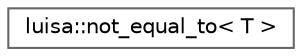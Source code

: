 digraph "类继承关系图"
{
 // LATEX_PDF_SIZE
  bgcolor="transparent";
  edge [fontname=Helvetica,fontsize=10,labelfontname=Helvetica,labelfontsize=10];
  node [fontname=Helvetica,fontsize=10,shape=box,height=0.2,width=0.4];
  rankdir="LR";
  Node0 [id="Node000000",label="luisa::not_equal_to\< T \>",height=0.2,width=0.4,color="grey40", fillcolor="white", style="filled",URL="$structluisa_1_1not__equal__to.html",tooltip=" "];
}
